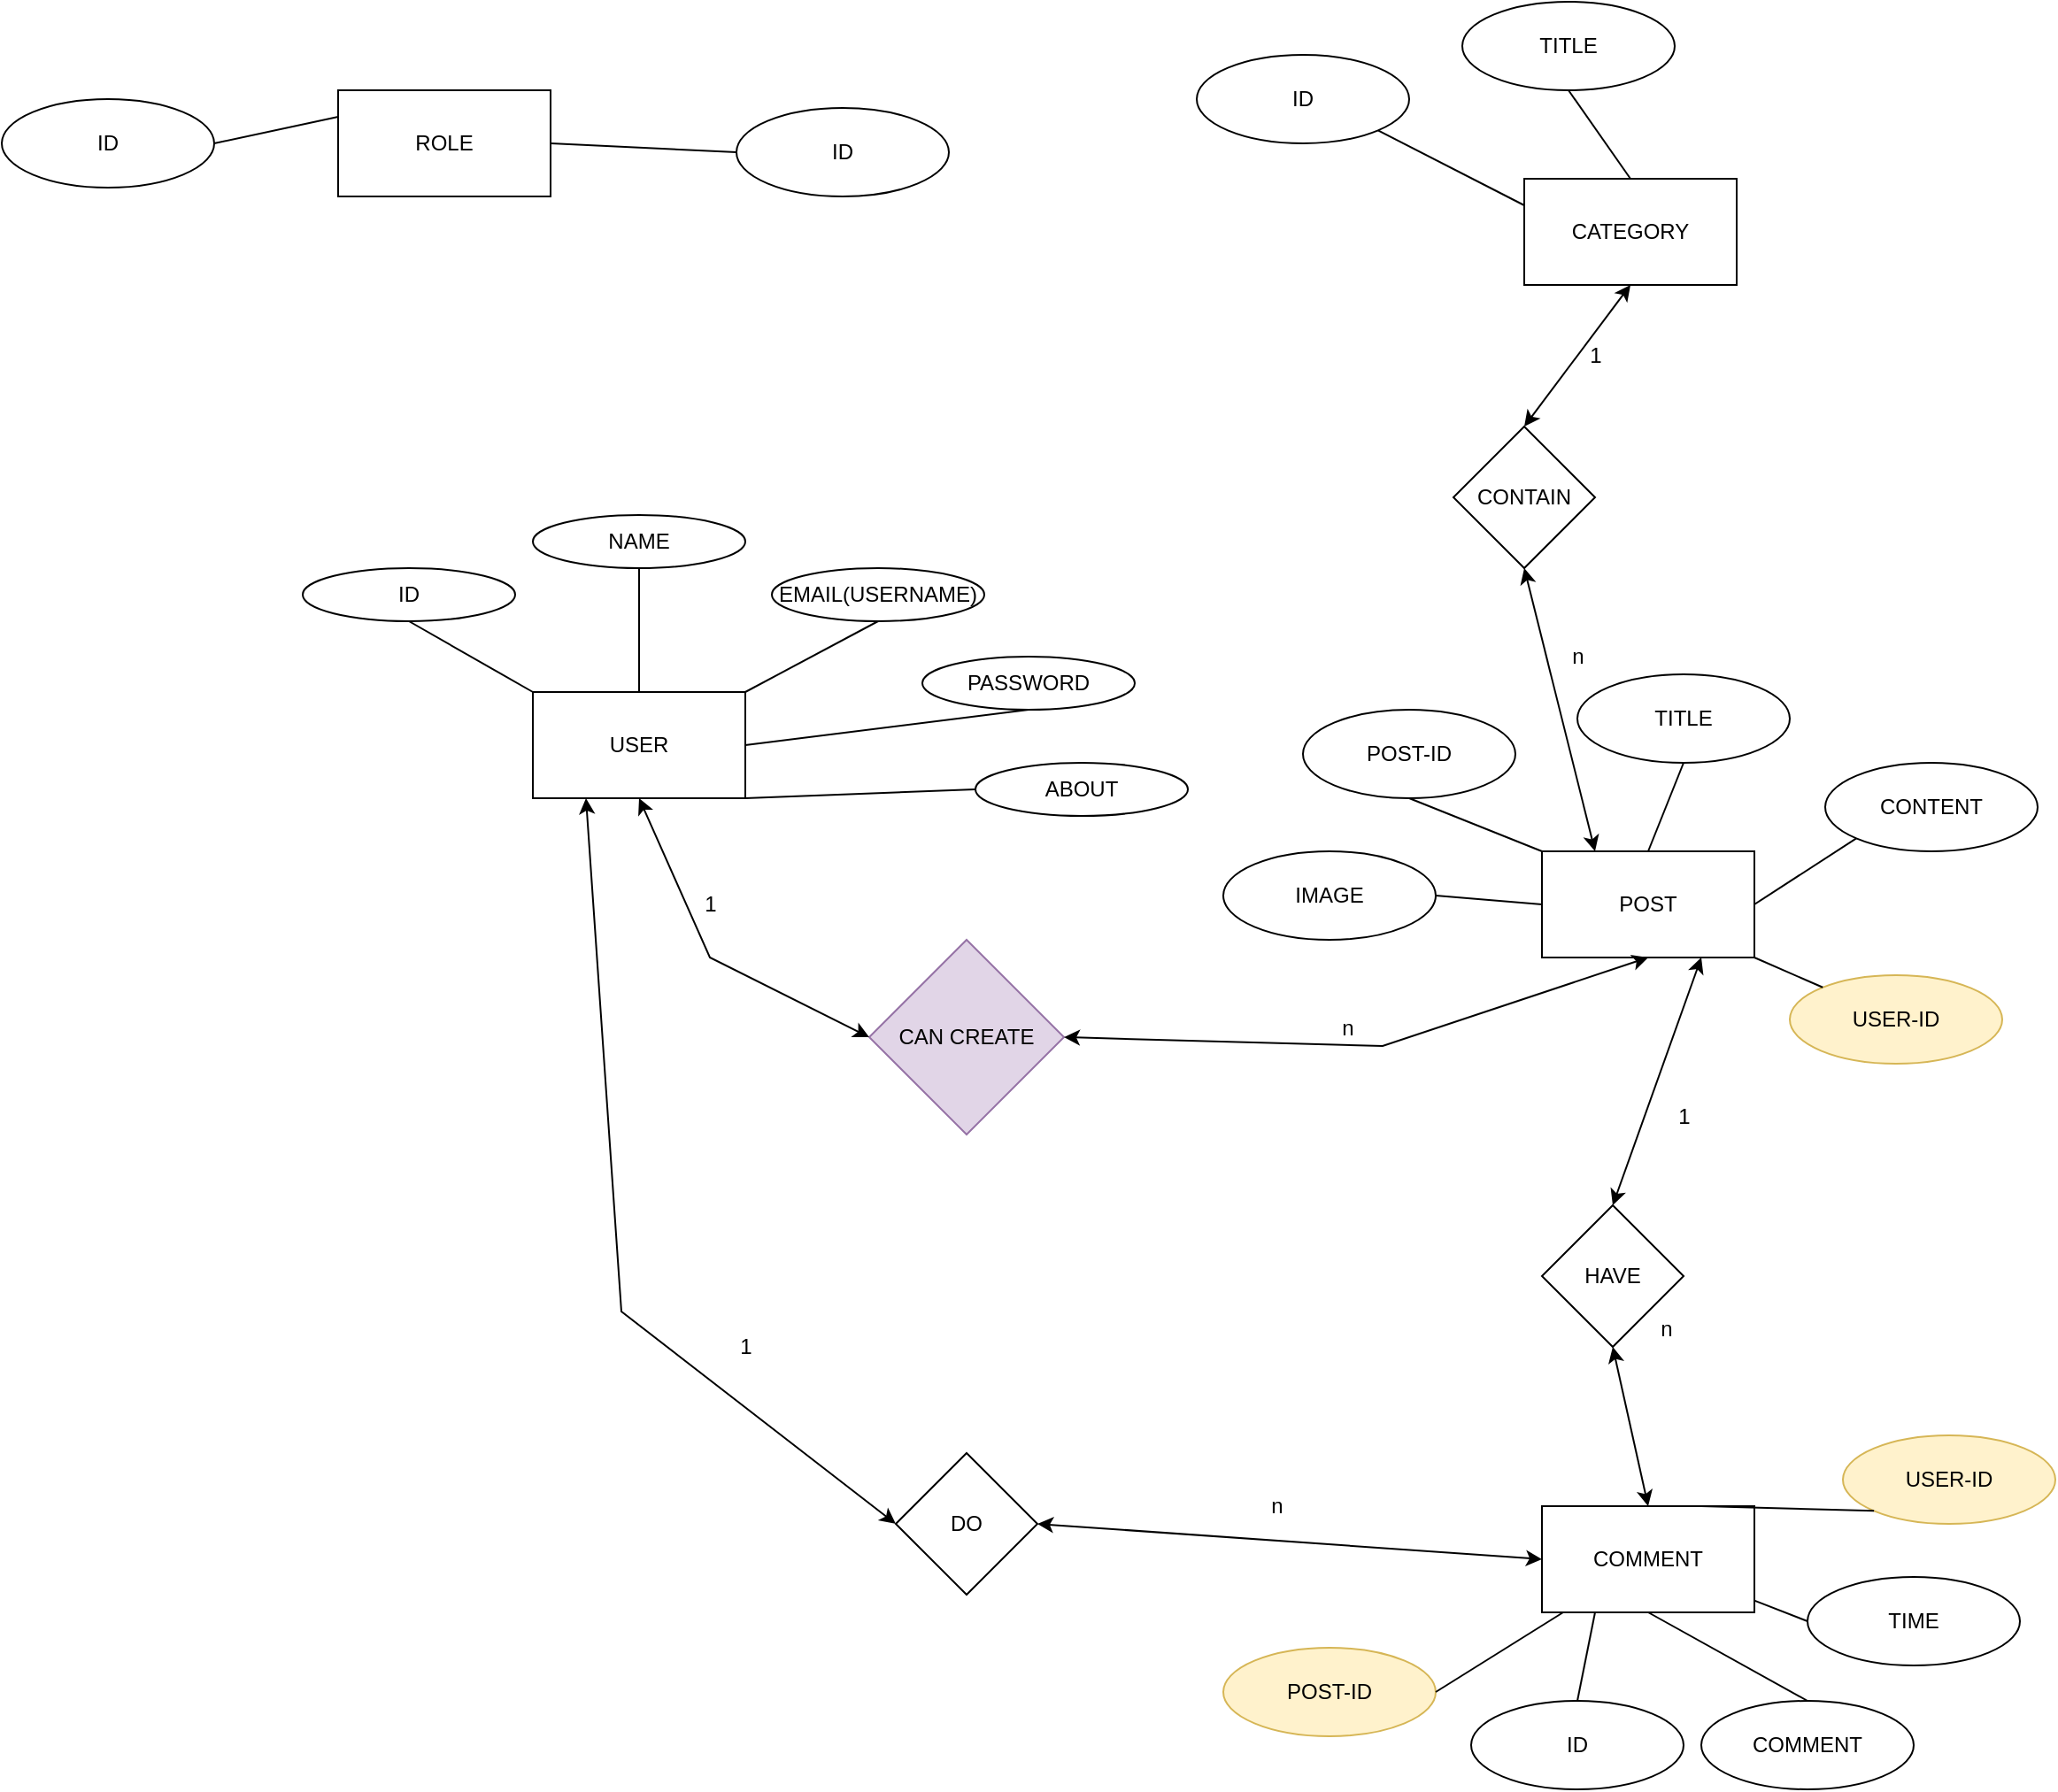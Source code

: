 <mxfile version="20.8.20" type="device"><diagram name="Page-1" id="VnM6mltAXvLhHaxja0th"><mxGraphModel dx="2204" dy="1795" grid="1" gridSize="10" guides="1" tooltips="1" connect="1" arrows="1" fold="1" page="1" pageScale="1" pageWidth="850" pageHeight="1100" math="0" shadow="0"><root><mxCell id="0"/><mxCell id="1" parent="0"/><mxCell id="moQ2BhETNIDX18AumyTv-1" value="USER" style="rounded=0;whiteSpace=wrap;html=1;" vertex="1" parent="1"><mxGeometry x="-10" y="340" width="120" height="60" as="geometry"/></mxCell><mxCell id="moQ2BhETNIDX18AumyTv-2" value="ID" style="ellipse;whiteSpace=wrap;html=1;" vertex="1" parent="1"><mxGeometry x="-140" y="270" width="120" height="30" as="geometry"/></mxCell><mxCell id="moQ2BhETNIDX18AumyTv-3" value="" style="endArrow=none;html=1;rounded=0;entryX=0.5;entryY=1;entryDx=0;entryDy=0;exitX=0;exitY=0;exitDx=0;exitDy=0;" edge="1" parent="1" source="moQ2BhETNIDX18AumyTv-1" target="moQ2BhETNIDX18AumyTv-2"><mxGeometry width="50" height="50" relative="1" as="geometry"><mxPoint x="220" y="380" as="sourcePoint"/><mxPoint x="270" y="330" as="targetPoint"/></mxGeometry></mxCell><mxCell id="moQ2BhETNIDX18AumyTv-4" value="NAME" style="ellipse;whiteSpace=wrap;html=1;" vertex="1" parent="1"><mxGeometry x="-10" y="240" width="120" height="30" as="geometry"/></mxCell><mxCell id="moQ2BhETNIDX18AumyTv-5" value="" style="endArrow=none;html=1;rounded=0;exitX=0.5;exitY=0;exitDx=0;exitDy=0;entryX=0.5;entryY=1;entryDx=0;entryDy=0;" edge="1" target="moQ2BhETNIDX18AumyTv-4" parent="1" source="moQ2BhETNIDX18AumyTv-1"><mxGeometry width="50" height="50" relative="1" as="geometry"><mxPoint x="50" y="420" as="sourcePoint"/><mxPoint x="-60" y="410" as="targetPoint"/></mxGeometry></mxCell><mxCell id="moQ2BhETNIDX18AumyTv-8" value="EMAIL(USERNAME)" style="ellipse;whiteSpace=wrap;html=1;" vertex="1" parent="1"><mxGeometry x="125" y="270" width="120" height="30" as="geometry"/></mxCell><mxCell id="moQ2BhETNIDX18AumyTv-9" value="PASSWORD" style="ellipse;whiteSpace=wrap;html=1;" vertex="1" parent="1"><mxGeometry x="210" y="320" width="120" height="30" as="geometry"/></mxCell><mxCell id="moQ2BhETNIDX18AumyTv-10" value="" style="endArrow=none;html=1;rounded=0;exitX=1;exitY=0;exitDx=0;exitDy=0;entryX=0.5;entryY=1;entryDx=0;entryDy=0;" edge="1" parent="1" source="moQ2BhETNIDX18AumyTv-1" target="moQ2BhETNIDX18AumyTv-8"><mxGeometry width="50" height="50" relative="1" as="geometry"><mxPoint x="300" y="470" as="sourcePoint"/><mxPoint x="270" y="390" as="targetPoint"/></mxGeometry></mxCell><mxCell id="moQ2BhETNIDX18AumyTv-11" value="" style="endArrow=none;html=1;rounded=0;exitX=1;exitY=0.5;exitDx=0;exitDy=0;entryX=0.5;entryY=1;entryDx=0;entryDy=0;" edge="1" parent="1" source="moQ2BhETNIDX18AumyTv-1" target="moQ2BhETNIDX18AumyTv-9"><mxGeometry width="50" height="50" relative="1" as="geometry"><mxPoint x="100" y="370" as="sourcePoint"/><mxPoint x="70" y="290" as="targetPoint"/></mxGeometry></mxCell><mxCell id="moQ2BhETNIDX18AumyTv-12" value="ABOUT" style="ellipse;whiteSpace=wrap;html=1;" vertex="1" parent="1"><mxGeometry x="240" y="380" width="120" height="30" as="geometry"/></mxCell><mxCell id="moQ2BhETNIDX18AumyTv-13" value="" style="endArrow=none;html=1;rounded=0;exitX=1;exitY=1;exitDx=0;exitDy=0;entryX=0;entryY=0.5;entryDx=0;entryDy=0;" edge="1" parent="1" source="moQ2BhETNIDX18AumyTv-1" target="moQ2BhETNIDX18AumyTv-12"><mxGeometry width="50" height="50" relative="1" as="geometry"><mxPoint x="150" y="360" as="sourcePoint"/><mxPoint x="195" y="310" as="targetPoint"/></mxGeometry></mxCell><mxCell id="moQ2BhETNIDX18AumyTv-14" value="POST" style="rounded=0;whiteSpace=wrap;html=1;" vertex="1" parent="1"><mxGeometry x="560" y="430" width="120" height="60" as="geometry"/></mxCell><mxCell id="moQ2BhETNIDX18AumyTv-15" value="IMAGE" style="ellipse;whiteSpace=wrap;html=1;" vertex="1" parent="1"><mxGeometry x="380" y="430" width="120" height="50" as="geometry"/></mxCell><mxCell id="moQ2BhETNIDX18AumyTv-18" value="CONTENT" style="ellipse;whiteSpace=wrap;html=1;" vertex="1" parent="1"><mxGeometry x="720" y="380" width="120" height="50" as="geometry"/></mxCell><mxCell id="moQ2BhETNIDX18AumyTv-19" value="POST-ID" style="ellipse;whiteSpace=wrap;html=1;" vertex="1" parent="1"><mxGeometry x="425" y="350" width="120" height="50" as="geometry"/></mxCell><mxCell id="moQ2BhETNIDX18AumyTv-20" value="TITLE" style="ellipse;whiteSpace=wrap;html=1;" vertex="1" parent="1"><mxGeometry x="580" y="330" width="120" height="50" as="geometry"/></mxCell><mxCell id="moQ2BhETNIDX18AumyTv-22" value="USER-ID" style="ellipse;whiteSpace=wrap;html=1;fillColor=#fff2cc;strokeColor=#d6b656;" vertex="1" parent="1"><mxGeometry x="700" y="500" width="120" height="50" as="geometry"/></mxCell><mxCell id="moQ2BhETNIDX18AumyTv-23" value="" style="endArrow=none;html=1;rounded=0;exitX=0.5;exitY=0;exitDx=0;exitDy=0;entryX=0.5;entryY=1;entryDx=0;entryDy=0;" edge="1" parent="1" source="moQ2BhETNIDX18AumyTv-14" target="moQ2BhETNIDX18AumyTv-20"><mxGeometry width="50" height="50" relative="1" as="geometry"><mxPoint x="330" y="300" as="sourcePoint"/><mxPoint x="430" y="285" as="targetPoint"/></mxGeometry></mxCell><mxCell id="moQ2BhETNIDX18AumyTv-24" value="" style="endArrow=none;html=1;rounded=0;exitX=0;exitY=0.5;exitDx=0;exitDy=0;entryX=1;entryY=0.5;entryDx=0;entryDy=0;" edge="1" parent="1" source="moQ2BhETNIDX18AumyTv-14" target="moQ2BhETNIDX18AumyTv-15"><mxGeometry width="50" height="50" relative="1" as="geometry"><mxPoint x="340" y="310" as="sourcePoint"/><mxPoint x="440" y="295" as="targetPoint"/></mxGeometry></mxCell><mxCell id="moQ2BhETNIDX18AumyTv-25" value="" style="endArrow=none;html=1;rounded=0;exitX=0;exitY=0;exitDx=0;exitDy=0;entryX=0.5;entryY=1;entryDx=0;entryDy=0;" edge="1" parent="1" source="moQ2BhETNIDX18AumyTv-14" target="moQ2BhETNIDX18AumyTv-19"><mxGeometry width="50" height="50" relative="1" as="geometry"><mxPoint x="350" y="320" as="sourcePoint"/><mxPoint x="450" y="305" as="targetPoint"/></mxGeometry></mxCell><mxCell id="moQ2BhETNIDX18AumyTv-26" value="" style="endArrow=none;html=1;rounded=0;exitX=1;exitY=0.5;exitDx=0;exitDy=0;entryX=0;entryY=1;entryDx=0;entryDy=0;" edge="1" parent="1" source="moQ2BhETNIDX18AumyTv-14" target="moQ2BhETNIDX18AumyTv-18"><mxGeometry width="50" height="50" relative="1" as="geometry"><mxPoint x="360" y="330" as="sourcePoint"/><mxPoint x="460" y="315" as="targetPoint"/></mxGeometry></mxCell><mxCell id="moQ2BhETNIDX18AumyTv-27" value="" style="endArrow=none;html=1;rounded=0;entryX=1;entryY=1;entryDx=0;entryDy=0;" edge="1" parent="1" source="moQ2BhETNIDX18AumyTv-22" target="moQ2BhETNIDX18AumyTv-14"><mxGeometry width="50" height="50" relative="1" as="geometry"><mxPoint x="330" y="300" as="sourcePoint"/><mxPoint x="430" y="285" as="targetPoint"/></mxGeometry></mxCell><mxCell id="moQ2BhETNIDX18AumyTv-30" value="CAN CREATE" style="rhombus;whiteSpace=wrap;html=1;fillColor=#e1d5e7;strokeColor=#9673a6;" vertex="1" parent="1"><mxGeometry x="180" y="480" width="110" height="110" as="geometry"/></mxCell><mxCell id="moQ2BhETNIDX18AumyTv-31" value="" style="endArrow=classic;startArrow=classic;html=1;rounded=0;entryX=0.5;entryY=1;entryDx=0;entryDy=0;exitX=0;exitY=0.5;exitDx=0;exitDy=0;" edge="1" parent="1" source="moQ2BhETNIDX18AumyTv-30" target="moQ2BhETNIDX18AumyTv-1"><mxGeometry width="50" height="50" relative="1" as="geometry"><mxPoint x="330" y="470" as="sourcePoint"/><mxPoint x="380" y="420" as="targetPoint"/><Array as="points"><mxPoint x="90" y="490"/></Array></mxGeometry></mxCell><mxCell id="moQ2BhETNIDX18AumyTv-32" value="" style="endArrow=classic;startArrow=classic;html=1;rounded=0;entryX=1;entryY=0.5;entryDx=0;entryDy=0;exitX=0.5;exitY=1;exitDx=0;exitDy=0;" edge="1" parent="1" source="moQ2BhETNIDX18AumyTv-14" target="moQ2BhETNIDX18AumyTv-30"><mxGeometry width="50" height="50" relative="1" as="geometry"><mxPoint x="190" y="545" as="sourcePoint"/><mxPoint x="60" y="410" as="targetPoint"/><Array as="points"><mxPoint x="470" y="540"/></Array></mxGeometry></mxCell><mxCell id="moQ2BhETNIDX18AumyTv-33" value="1" style="text;html=1;align=center;verticalAlign=middle;resizable=0;points=[];autosize=1;strokeColor=none;fillColor=none;" vertex="1" parent="1"><mxGeometry x="75" y="445" width="30" height="30" as="geometry"/></mxCell><mxCell id="moQ2BhETNIDX18AumyTv-34" value="n" style="text;html=1;align=center;verticalAlign=middle;resizable=0;points=[];autosize=1;strokeColor=none;fillColor=none;" vertex="1" parent="1"><mxGeometry x="435" y="515" width="30" height="30" as="geometry"/></mxCell><mxCell id="moQ2BhETNIDX18AumyTv-35" value="COMMENT" style="rounded=0;whiteSpace=wrap;html=1;" vertex="1" parent="1"><mxGeometry x="560" y="800" width="120" height="60" as="geometry"/></mxCell><mxCell id="moQ2BhETNIDX18AumyTv-36" value="TIME" style="ellipse;whiteSpace=wrap;html=1;" vertex="1" parent="1"><mxGeometry x="710" y="840" width="120" height="50" as="geometry"/></mxCell><mxCell id="moQ2BhETNIDX18AumyTv-37" value="COMMENT" style="ellipse;whiteSpace=wrap;html=1;" vertex="1" parent="1"><mxGeometry x="650" y="910" width="120" height="50" as="geometry"/></mxCell><mxCell id="moQ2BhETNIDX18AumyTv-38" value="USER-ID" style="ellipse;whiteSpace=wrap;html=1;fillColor=#fff2cc;strokeColor=#d6b656;" vertex="1" parent="1"><mxGeometry x="730" y="760" width="120" height="50" as="geometry"/></mxCell><mxCell id="moQ2BhETNIDX18AumyTv-39" value="ID" style="ellipse;whiteSpace=wrap;html=1;" vertex="1" parent="1"><mxGeometry x="520" y="910" width="120" height="50" as="geometry"/></mxCell><mxCell id="moQ2BhETNIDX18AumyTv-40" value="POST-ID" style="ellipse;whiteSpace=wrap;html=1;fillColor=#fff2cc;strokeColor=#d6b656;" vertex="1" parent="1"><mxGeometry x="380" y="880" width="120" height="50" as="geometry"/></mxCell><mxCell id="moQ2BhETNIDX18AumyTv-41" value="" style="endArrow=none;html=1;rounded=0;entryX=0.5;entryY=1;entryDx=0;entryDy=0;exitX=0.5;exitY=0;exitDx=0;exitDy=0;" edge="1" parent="1" source="moQ2BhETNIDX18AumyTv-37" target="moQ2BhETNIDX18AumyTv-35"><mxGeometry width="50" height="50" relative="1" as="geometry"><mxPoint x="490" y="720" as="sourcePoint"/><mxPoint x="540" y="670" as="targetPoint"/></mxGeometry></mxCell><mxCell id="moQ2BhETNIDX18AumyTv-42" value="" style="endArrow=none;html=1;rounded=0;entryX=0.25;entryY=1;entryDx=0;entryDy=0;exitX=0.5;exitY=0;exitDx=0;exitDy=0;" edge="1" parent="1" source="moQ2BhETNIDX18AumyTv-39" target="moQ2BhETNIDX18AumyTv-35"><mxGeometry width="50" height="50" relative="1" as="geometry"><mxPoint x="500" y="730" as="sourcePoint"/><mxPoint x="550" y="680" as="targetPoint"/></mxGeometry></mxCell><mxCell id="moQ2BhETNIDX18AumyTv-43" value="" style="endArrow=none;html=1;rounded=0;entryX=0;entryY=0.5;entryDx=0;entryDy=0;" edge="1" parent="1" source="moQ2BhETNIDX18AumyTv-35" target="moQ2BhETNIDX18AumyTv-36"><mxGeometry width="50" height="50" relative="1" as="geometry"><mxPoint x="510" y="740" as="sourcePoint"/><mxPoint x="560" y="690" as="targetPoint"/></mxGeometry></mxCell><mxCell id="moQ2BhETNIDX18AumyTv-44" value="" style="endArrow=none;html=1;rounded=0;entryX=0;entryY=1;entryDx=0;entryDy=0;exitX=0.75;exitY=0;exitDx=0;exitDy=0;" edge="1" parent="1" source="moQ2BhETNIDX18AumyTv-35" target="moQ2BhETNIDX18AumyTv-38"><mxGeometry width="50" height="50" relative="1" as="geometry"><mxPoint x="520" y="750" as="sourcePoint"/><mxPoint x="570" y="700" as="targetPoint"/></mxGeometry></mxCell><mxCell id="moQ2BhETNIDX18AumyTv-45" value="" style="endArrow=none;html=1;rounded=0;entryX=1;entryY=0.5;entryDx=0;entryDy=0;" edge="1" parent="1" source="moQ2BhETNIDX18AumyTv-35" target="moQ2BhETNIDX18AumyTv-40"><mxGeometry width="50" height="50" relative="1" as="geometry"><mxPoint x="530" y="760" as="sourcePoint"/><mxPoint x="580" y="710" as="targetPoint"/></mxGeometry></mxCell><mxCell id="moQ2BhETNIDX18AumyTv-46" value="DO" style="rhombus;whiteSpace=wrap;html=1;" vertex="1" parent="1"><mxGeometry x="195" y="770" width="80" height="80" as="geometry"/></mxCell><mxCell id="moQ2BhETNIDX18AumyTv-47" value="" style="endArrow=classic;startArrow=classic;html=1;rounded=0;entryX=0.25;entryY=1;entryDx=0;entryDy=0;exitX=0;exitY=0.5;exitDx=0;exitDy=0;" edge="1" parent="1" source="moQ2BhETNIDX18AumyTv-46" target="moQ2BhETNIDX18AumyTv-1"><mxGeometry width="50" height="50" relative="1" as="geometry"><mxPoint x="60" y="790" as="sourcePoint"/><mxPoint x="110" y="740" as="targetPoint"/><Array as="points"><mxPoint x="40" y="690"/></Array></mxGeometry></mxCell><mxCell id="moQ2BhETNIDX18AumyTv-48" value="" style="endArrow=classic;startArrow=classic;html=1;rounded=0;entryX=1;entryY=0.5;entryDx=0;entryDy=0;exitX=0;exitY=0.5;exitDx=0;exitDy=0;" edge="1" parent="1" source="moQ2BhETNIDX18AumyTv-35" target="moQ2BhETNIDX18AumyTv-46"><mxGeometry width="50" height="50" relative="1" as="geometry"><mxPoint x="70" y="800" as="sourcePoint"/><mxPoint x="120" y="750" as="targetPoint"/></mxGeometry></mxCell><mxCell id="moQ2BhETNIDX18AumyTv-49" value="1" style="text;html=1;align=center;verticalAlign=middle;resizable=0;points=[];autosize=1;strokeColor=none;fillColor=none;" vertex="1" parent="1"><mxGeometry x="95" y="695" width="30" height="30" as="geometry"/></mxCell><mxCell id="moQ2BhETNIDX18AumyTv-50" value="n" style="text;html=1;align=center;verticalAlign=middle;resizable=0;points=[];autosize=1;strokeColor=none;fillColor=none;" vertex="1" parent="1"><mxGeometry x="395" y="785" width="30" height="30" as="geometry"/></mxCell><mxCell id="moQ2BhETNIDX18AumyTv-51" value="HAVE" style="rhombus;whiteSpace=wrap;html=1;" vertex="1" parent="1"><mxGeometry x="560" y="630" width="80" height="80" as="geometry"/></mxCell><mxCell id="moQ2BhETNIDX18AumyTv-52" value="" style="endArrow=classic;startArrow=classic;html=1;rounded=0;entryX=0.75;entryY=1;entryDx=0;entryDy=0;exitX=0.5;exitY=0;exitDx=0;exitDy=0;" edge="1" parent="1" source="moQ2BhETNIDX18AumyTv-51" target="moQ2BhETNIDX18AumyTv-14"><mxGeometry width="50" height="50" relative="1" as="geometry"><mxPoint x="630" y="620" as="sourcePoint"/><mxPoint x="670" y="540" as="targetPoint"/></mxGeometry></mxCell><mxCell id="moQ2BhETNIDX18AumyTv-53" value="" style="endArrow=classic;startArrow=classic;html=1;rounded=0;entryX=0.5;entryY=1;entryDx=0;entryDy=0;exitX=0.5;exitY=0;exitDx=0;exitDy=0;" edge="1" parent="1" source="moQ2BhETNIDX18AumyTv-35" target="moQ2BhETNIDX18AumyTv-51"><mxGeometry width="50" height="50" relative="1" as="geometry"><mxPoint x="630" y="780" as="sourcePoint"/><mxPoint x="680" y="730" as="targetPoint"/></mxGeometry></mxCell><mxCell id="moQ2BhETNIDX18AumyTv-54" value="1" style="text;html=1;align=center;verticalAlign=middle;resizable=0;points=[];autosize=1;strokeColor=none;fillColor=none;" vertex="1" parent="1"><mxGeometry x="625" y="565" width="30" height="30" as="geometry"/></mxCell><mxCell id="moQ2BhETNIDX18AumyTv-55" value="n" style="text;html=1;align=center;verticalAlign=middle;resizable=0;points=[];autosize=1;strokeColor=none;fillColor=none;" vertex="1" parent="1"><mxGeometry x="615" y="685" width="30" height="30" as="geometry"/></mxCell><mxCell id="moQ2BhETNIDX18AumyTv-56" value="CATEGORY" style="rounded=0;whiteSpace=wrap;html=1;" vertex="1" parent="1"><mxGeometry x="550" y="50" width="120" height="60" as="geometry"/></mxCell><mxCell id="moQ2BhETNIDX18AumyTv-57" value="ID" style="ellipse;whiteSpace=wrap;html=1;" vertex="1" parent="1"><mxGeometry x="365" y="-20" width="120" height="50" as="geometry"/></mxCell><mxCell id="moQ2BhETNIDX18AumyTv-58" value="" style="endArrow=none;html=1;rounded=0;exitX=1;exitY=1;exitDx=0;exitDy=0;entryX=0;entryY=0.25;entryDx=0;entryDy=0;" edge="1" parent="1" source="moQ2BhETNIDX18AumyTv-57" target="moQ2BhETNIDX18AumyTv-56"><mxGeometry width="50" height="50" relative="1" as="geometry"><mxPoint x="490" y="100" as="sourcePoint"/><mxPoint x="540" y="80" as="targetPoint"/></mxGeometry></mxCell><mxCell id="moQ2BhETNIDX18AumyTv-59" value="TITLE" style="ellipse;whiteSpace=wrap;html=1;" vertex="1" parent="1"><mxGeometry x="515" y="-50" width="120" height="50" as="geometry"/></mxCell><mxCell id="moQ2BhETNIDX18AumyTv-60" value="" style="endArrow=none;html=1;rounded=0;entryX=0.5;entryY=1;entryDx=0;entryDy=0;exitX=0.5;exitY=0;exitDx=0;exitDy=0;" edge="1" parent="1" source="moQ2BhETNIDX18AumyTv-56" target="moQ2BhETNIDX18AumyTv-59"><mxGeometry width="50" height="50" relative="1" as="geometry"><mxPoint x="580" y="60" as="sourcePoint"/><mxPoint x="630" y="10" as="targetPoint"/></mxGeometry></mxCell><mxCell id="moQ2BhETNIDX18AumyTv-61" value="CONTAIN" style="rhombus;whiteSpace=wrap;html=1;" vertex="1" parent="1"><mxGeometry x="510" y="190" width="80" height="80" as="geometry"/></mxCell><mxCell id="moQ2BhETNIDX18AumyTv-62" value="" style="endArrow=classic;startArrow=classic;html=1;rounded=0;entryX=0.5;entryY=1;entryDx=0;entryDy=0;exitX=0.5;exitY=0;exitDx=0;exitDy=0;" edge="1" parent="1" source="moQ2BhETNIDX18AumyTv-61" target="moQ2BhETNIDX18AumyTv-56"><mxGeometry width="50" height="50" relative="1" as="geometry"><mxPoint x="550" y="210" as="sourcePoint"/><mxPoint x="600" y="160" as="targetPoint"/></mxGeometry></mxCell><mxCell id="moQ2BhETNIDX18AumyTv-63" value="" style="endArrow=classic;startArrow=classic;html=1;rounded=0;entryX=0.5;entryY=1;entryDx=0;entryDy=0;exitX=0.25;exitY=0;exitDx=0;exitDy=0;" edge="1" parent="1" source="moQ2BhETNIDX18AumyTv-14" target="moQ2BhETNIDX18AumyTv-61"><mxGeometry width="50" height="50" relative="1" as="geometry"><mxPoint x="530" y="330" as="sourcePoint"/><mxPoint x="580" y="280" as="targetPoint"/></mxGeometry></mxCell><mxCell id="moQ2BhETNIDX18AumyTv-64" value="1&lt;span style=&quot;white-space: pre;&quot;&gt;&#9;&lt;/span&gt;" style="text;html=1;align=center;verticalAlign=middle;resizable=0;points=[];autosize=1;strokeColor=none;fillColor=none;" vertex="1" parent="1"><mxGeometry x="575" y="135" width="50" height="30" as="geometry"/></mxCell><mxCell id="moQ2BhETNIDX18AumyTv-65" value="n" style="text;html=1;align=center;verticalAlign=middle;resizable=0;points=[];autosize=1;strokeColor=none;fillColor=none;" vertex="1" parent="1"><mxGeometry x="565" y="305" width="30" height="30" as="geometry"/></mxCell><mxCell id="moQ2BhETNIDX18AumyTv-66" value="ROLE" style="rounded=0;whiteSpace=wrap;html=1;" vertex="1" parent="1"><mxGeometry x="-120" width="120" height="60" as="geometry"/></mxCell><mxCell id="moQ2BhETNIDX18AumyTv-67" value="ID" style="ellipse;whiteSpace=wrap;html=1;" vertex="1" parent="1"><mxGeometry x="-310" y="5" width="120" height="50" as="geometry"/></mxCell><mxCell id="moQ2BhETNIDX18AumyTv-68" value="ID" style="ellipse;whiteSpace=wrap;html=1;" vertex="1" parent="1"><mxGeometry x="105" y="10" width="120" height="50" as="geometry"/></mxCell><mxCell id="moQ2BhETNIDX18AumyTv-69" value="" style="endArrow=none;html=1;rounded=0;exitX=1;exitY=0.5;exitDx=0;exitDy=0;entryX=0;entryY=0.5;entryDx=0;entryDy=0;" edge="1" parent="1" source="moQ2BhETNIDX18AumyTv-66" target="moQ2BhETNIDX18AumyTv-68"><mxGeometry width="50" height="50" relative="1" as="geometry"><mxPoint x="478" y="33" as="sourcePoint"/><mxPoint x="560" y="75" as="targetPoint"/></mxGeometry></mxCell><mxCell id="moQ2BhETNIDX18AumyTv-70" value="" style="endArrow=none;html=1;rounded=0;exitX=1;exitY=0.5;exitDx=0;exitDy=0;entryX=0;entryY=0.25;entryDx=0;entryDy=0;" edge="1" parent="1" source="moQ2BhETNIDX18AumyTv-67" target="moQ2BhETNIDX18AumyTv-66"><mxGeometry width="50" height="50" relative="1" as="geometry"><mxPoint x="488" y="43" as="sourcePoint"/><mxPoint x="570" y="85" as="targetPoint"/></mxGeometry></mxCell></root></mxGraphModel></diagram></mxfile>